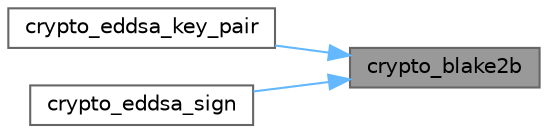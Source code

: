 digraph "crypto_blake2b"
{
 // LATEX_PDF_SIZE
  bgcolor="transparent";
  edge [fontname=Helvetica,fontsize=10,labelfontname=Helvetica,labelfontsize=10];
  node [fontname=Helvetica,fontsize=10,shape=box,height=0.2,width=0.4];
  rankdir="RL";
  Node1 [id="Node000001",label="crypto_blake2b",height=0.2,width=0.4,color="gray40", fillcolor="grey60", style="filled", fontcolor="black",tooltip=" "];
  Node1 -> Node2 [id="edge1_Node000001_Node000002",dir="back",color="steelblue1",style="solid",tooltip=" "];
  Node2 [id="Node000002",label="crypto_eddsa_key_pair",height=0.2,width=0.4,color="grey40", fillcolor="white", style="filled",URL="$monocypher_8c.html#a1704273c3a34f2491a79feaf9629d6d1",tooltip=" "];
  Node1 -> Node3 [id="edge2_Node000001_Node000003",dir="back",color="steelblue1",style="solid",tooltip=" "];
  Node3 [id="Node000003",label="crypto_eddsa_sign",height=0.2,width=0.4,color="grey40", fillcolor="white", style="filled",URL="$monocypher_8c.html#ac49180579088684e350bea594674c488",tooltip=" "];
}
